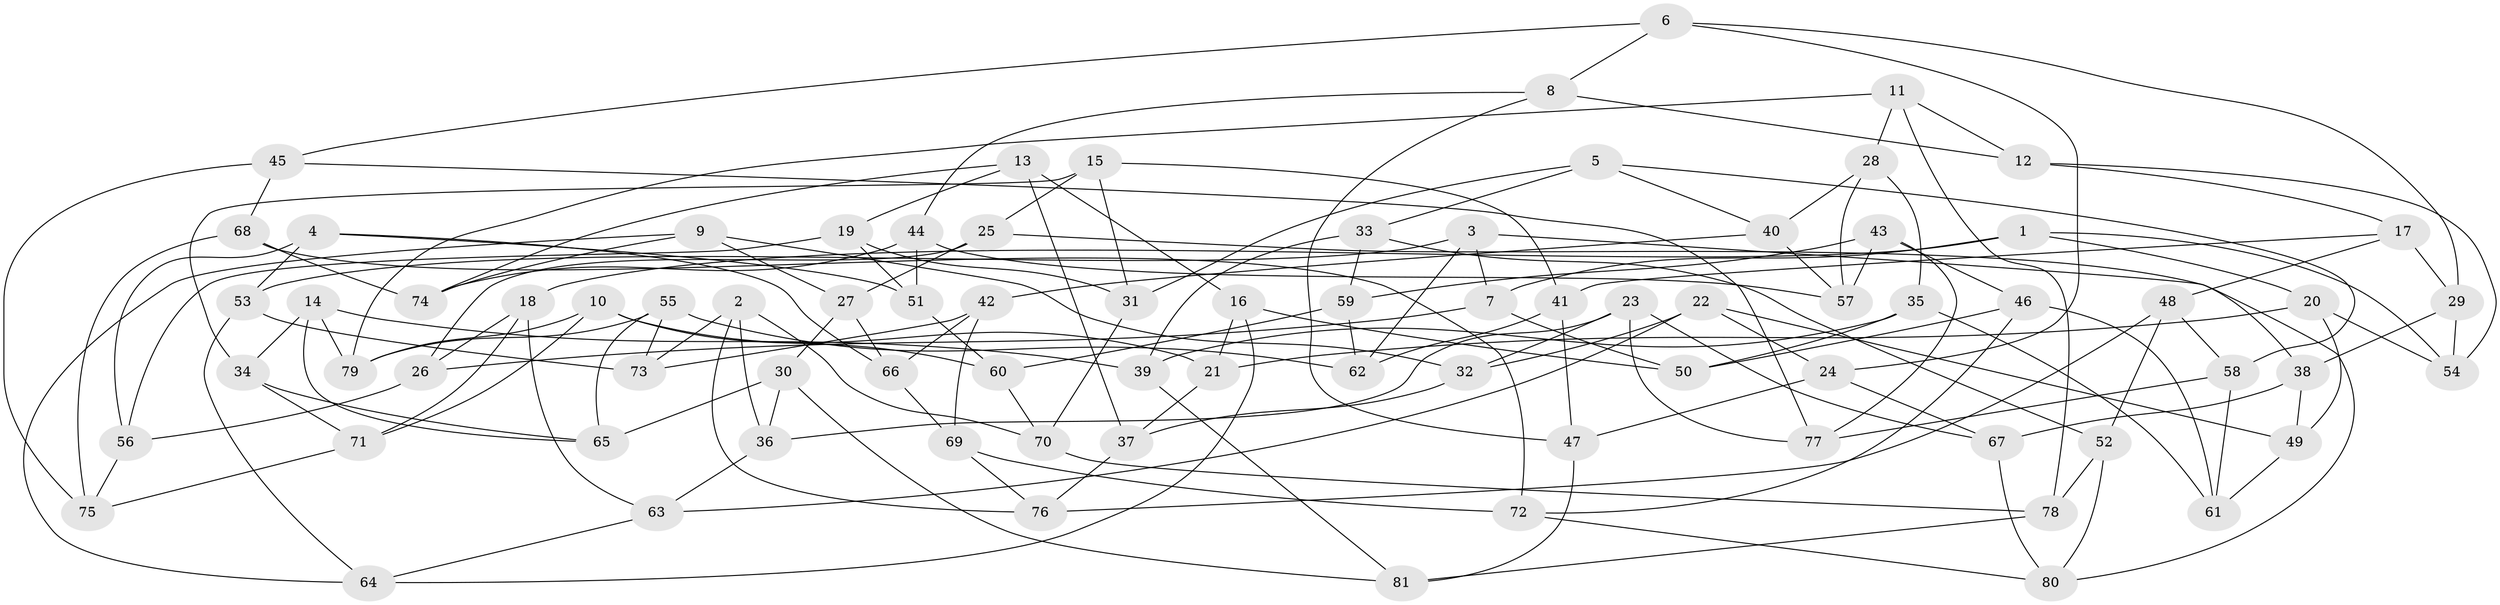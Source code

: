 // Generated by graph-tools (version 1.1) at 2025/11/02/27/25 16:11:43]
// undirected, 81 vertices, 162 edges
graph export_dot {
graph [start="1"]
  node [color=gray90,style=filled];
  1;
  2;
  3;
  4;
  5;
  6;
  7;
  8;
  9;
  10;
  11;
  12;
  13;
  14;
  15;
  16;
  17;
  18;
  19;
  20;
  21;
  22;
  23;
  24;
  25;
  26;
  27;
  28;
  29;
  30;
  31;
  32;
  33;
  34;
  35;
  36;
  37;
  38;
  39;
  40;
  41;
  42;
  43;
  44;
  45;
  46;
  47;
  48;
  49;
  50;
  51;
  52;
  53;
  54;
  55;
  56;
  57;
  58;
  59;
  60;
  61;
  62;
  63;
  64;
  65;
  66;
  67;
  68;
  69;
  70;
  71;
  72;
  73;
  74;
  75;
  76;
  77;
  78;
  79;
  80;
  81;
  1 -- 54;
  1 -- 7;
  1 -- 18;
  1 -- 20;
  2 -- 70;
  2 -- 36;
  2 -- 76;
  2 -- 73;
  3 -- 53;
  3 -- 7;
  3 -- 62;
  3 -- 38;
  4 -- 66;
  4 -- 51;
  4 -- 56;
  4 -- 53;
  5 -- 40;
  5 -- 31;
  5 -- 58;
  5 -- 33;
  6 -- 8;
  6 -- 45;
  6 -- 29;
  6 -- 24;
  7 -- 26;
  7 -- 50;
  8 -- 44;
  8 -- 12;
  8 -- 47;
  9 -- 27;
  9 -- 32;
  9 -- 74;
  9 -- 64;
  10 -- 71;
  10 -- 60;
  10 -- 79;
  10 -- 21;
  11 -- 12;
  11 -- 79;
  11 -- 78;
  11 -- 28;
  12 -- 54;
  12 -- 17;
  13 -- 74;
  13 -- 37;
  13 -- 16;
  13 -- 19;
  14 -- 34;
  14 -- 65;
  14 -- 39;
  14 -- 79;
  15 -- 41;
  15 -- 25;
  15 -- 34;
  15 -- 31;
  16 -- 50;
  16 -- 64;
  16 -- 21;
  17 -- 48;
  17 -- 29;
  17 -- 41;
  18 -- 26;
  18 -- 71;
  18 -- 63;
  19 -- 31;
  19 -- 51;
  19 -- 56;
  20 -- 21;
  20 -- 54;
  20 -- 49;
  21 -- 37;
  22 -- 63;
  22 -- 49;
  22 -- 24;
  22 -- 32;
  23 -- 32;
  23 -- 77;
  23 -- 36;
  23 -- 67;
  24 -- 47;
  24 -- 67;
  25 -- 80;
  25 -- 27;
  25 -- 26;
  26 -- 56;
  27 -- 66;
  27 -- 30;
  28 -- 57;
  28 -- 35;
  28 -- 40;
  29 -- 54;
  29 -- 38;
  30 -- 65;
  30 -- 36;
  30 -- 81;
  31 -- 70;
  32 -- 37;
  33 -- 52;
  33 -- 39;
  33 -- 59;
  34 -- 71;
  34 -- 65;
  35 -- 39;
  35 -- 50;
  35 -- 61;
  36 -- 63;
  37 -- 76;
  38 -- 67;
  38 -- 49;
  39 -- 81;
  40 -- 57;
  40 -- 42;
  41 -- 47;
  41 -- 62;
  42 -- 69;
  42 -- 73;
  42 -- 66;
  43 -- 46;
  43 -- 57;
  43 -- 59;
  43 -- 77;
  44 -- 57;
  44 -- 51;
  44 -- 74;
  45 -- 75;
  45 -- 68;
  45 -- 77;
  46 -- 50;
  46 -- 61;
  46 -- 72;
  47 -- 81;
  48 -- 76;
  48 -- 52;
  48 -- 58;
  49 -- 61;
  51 -- 60;
  52 -- 78;
  52 -- 80;
  53 -- 64;
  53 -- 73;
  55 -- 73;
  55 -- 62;
  55 -- 65;
  55 -- 79;
  56 -- 75;
  58 -- 77;
  58 -- 61;
  59 -- 62;
  59 -- 60;
  60 -- 70;
  63 -- 64;
  66 -- 69;
  67 -- 80;
  68 -- 74;
  68 -- 72;
  68 -- 75;
  69 -- 76;
  69 -- 72;
  70 -- 78;
  71 -- 75;
  72 -- 80;
  78 -- 81;
}
